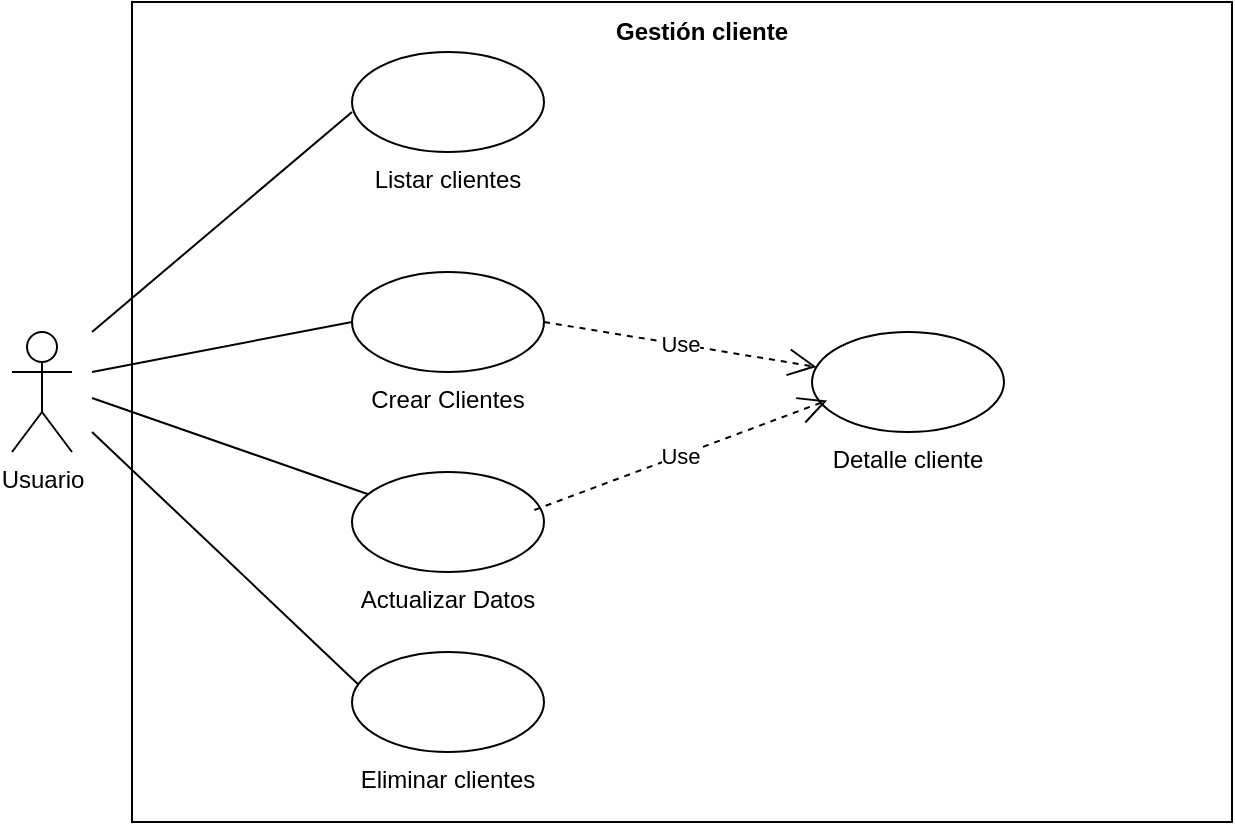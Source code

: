 <mxfile version="24.7.16">
  <diagram name="Página-1" id="zKIhIsMi4K_gnuCVG159">
    <mxGraphModel dx="1050" dy="1699" grid="1" gridSize="10" guides="1" tooltips="1" connect="1" arrows="1" fold="1" page="1" pageScale="1" pageWidth="827" pageHeight="1169" math="0" shadow="0">
      <root>
        <mxCell id="0" />
        <mxCell id="1" parent="0" />
        <mxCell id="myDl3uMjhO2kvi4p02pJ-2" value="" style="rounded=0;whiteSpace=wrap;html=1;" parent="1" vertex="1">
          <mxGeometry x="220" y="-1125" width="550" height="410" as="geometry" />
        </mxCell>
        <mxCell id="myDl3uMjhO2kvi4p02pJ-8" style="rounded=0;orthogonalLoop=1;jettySize=auto;html=1;entryX=0;entryY=0.5;entryDx=0;entryDy=0;endArrow=none;endFill=0;" parent="1" target="1kUwHdm25T_ZR4AQLKsN-7" edge="1">
          <mxGeometry relative="1" as="geometry">
            <mxPoint x="200" y="-940" as="sourcePoint" />
          </mxGeometry>
        </mxCell>
        <mxCell id="myDl3uMjhO2kvi4p02pJ-3" value="Usuario" style="shape=umlActor;verticalLabelPosition=bottom;verticalAlign=top;html=1;" parent="1" vertex="1">
          <mxGeometry x="160" y="-960" width="30" height="60" as="geometry" />
        </mxCell>
        <mxCell id="myDl3uMjhO2kvi4p02pJ-6" value="&lt;b&gt;Gestión cliente&lt;/b&gt;" style="text;html=1;align=center;verticalAlign=middle;whiteSpace=wrap;rounded=0;" parent="1" vertex="1">
          <mxGeometry x="455" y="-1120" width="100" height="20" as="geometry" />
        </mxCell>
        <mxCell id="1kUwHdm25T_ZR4AQLKsN-7" value="Crear Clientes" style="ellipse;whiteSpace=wrap;html=1;labelPosition=center;verticalLabelPosition=bottom;align=center;verticalAlign=top;" parent="1" vertex="1">
          <mxGeometry x="330" y="-990" width="96" height="50" as="geometry" />
        </mxCell>
        <mxCell id="1kUwHdm25T_ZR4AQLKsN-9" value="Listar clientes" style="ellipse;whiteSpace=wrap;html=1;labelPosition=center;verticalLabelPosition=bottom;align=center;verticalAlign=top;" parent="1" vertex="1">
          <mxGeometry x="330" y="-1100" width="96" height="50" as="geometry" />
        </mxCell>
        <mxCell id="1kUwHdm25T_ZR4AQLKsN-10" value="Actualizar Datos" style="ellipse;whiteSpace=wrap;html=1;labelPosition=center;verticalLabelPosition=bottom;align=center;verticalAlign=top;" parent="1" vertex="1">
          <mxGeometry x="330" y="-890" width="96" height="50" as="geometry" />
        </mxCell>
        <mxCell id="1kUwHdm25T_ZR4AQLKsN-11" value="Eliminar clientes" style="ellipse;whiteSpace=wrap;html=1;labelPosition=center;verticalLabelPosition=bottom;align=center;verticalAlign=top;" parent="1" vertex="1">
          <mxGeometry x="330" y="-800" width="96" height="50" as="geometry" />
        </mxCell>
        <mxCell id="myDl3uMjhO2kvi4p02pJ-9" style="rounded=0;orthogonalLoop=1;jettySize=auto;html=1;endArrow=none;endFill=0;" parent="1" target="1kUwHdm25T_ZR4AQLKsN-10" edge="1">
          <mxGeometry relative="1" as="geometry">
            <mxPoint x="200" y="-927" as="sourcePoint" />
            <mxPoint x="344" y="-995" as="targetPoint" />
          </mxGeometry>
        </mxCell>
        <mxCell id="gInbnTK78n19PvJXrWei-1" value="Detalle cliente" style="ellipse;whiteSpace=wrap;html=1;labelPosition=center;verticalLabelPosition=bottom;align=center;verticalAlign=top;" parent="1" vertex="1">
          <mxGeometry x="560" y="-960" width="96" height="50" as="geometry" />
        </mxCell>
        <mxCell id="gInbnTK78n19PvJXrWei-2" value="Use" style="endArrow=open;endSize=12;dashed=1;html=1;rounded=0;exitX=1;exitY=0.5;exitDx=0;exitDy=0;" parent="1" source="1kUwHdm25T_ZR4AQLKsN-7" target="gInbnTK78n19PvJXrWei-1" edge="1">
          <mxGeometry width="160" relative="1" as="geometry">
            <mxPoint x="460" y="-890" as="sourcePoint" />
            <mxPoint x="620" y="-890" as="targetPoint" />
          </mxGeometry>
        </mxCell>
        <mxCell id="gInbnTK78n19PvJXrWei-3" value="Use" style="endArrow=open;endSize=12;dashed=1;html=1;rounded=0;exitX=0.95;exitY=0.38;exitDx=0;exitDy=0;exitPerimeter=0;entryX=0.079;entryY=0.684;entryDx=0;entryDy=0;entryPerimeter=0;" parent="1" source="1kUwHdm25T_ZR4AQLKsN-10" target="gInbnTK78n19PvJXrWei-1" edge="1">
          <mxGeometry width="160" relative="1" as="geometry">
            <mxPoint x="440" y="-995" as="sourcePoint" />
            <mxPoint x="512" y="-936" as="targetPoint" />
          </mxGeometry>
        </mxCell>
        <mxCell id="u1jAcBhKdiwAzft6Cf9q-2" value="" style="endArrow=none;html=1;rounded=0;" edge="1" parent="1">
          <mxGeometry width="50" height="50" relative="1" as="geometry">
            <mxPoint x="200" y="-960" as="sourcePoint" />
            <mxPoint x="330" y="-1070" as="targetPoint" />
          </mxGeometry>
        </mxCell>
        <mxCell id="u1jAcBhKdiwAzft6Cf9q-3" style="rounded=0;orthogonalLoop=1;jettySize=auto;html=1;entryX=0.033;entryY=0.324;entryDx=0;entryDy=0;endArrow=none;endFill=0;entryPerimeter=0;" edge="1" parent="1" target="1kUwHdm25T_ZR4AQLKsN-11">
          <mxGeometry relative="1" as="geometry">
            <mxPoint x="200" y="-910" as="sourcePoint" />
            <mxPoint x="340" y="-955" as="targetPoint" />
          </mxGeometry>
        </mxCell>
      </root>
    </mxGraphModel>
  </diagram>
</mxfile>
